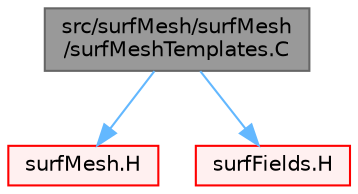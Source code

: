 digraph "src/surfMesh/surfMesh/surfMeshTemplates.C"
{
 // LATEX_PDF_SIZE
  bgcolor="transparent";
  edge [fontname=Helvetica,fontsize=10,labelfontname=Helvetica,labelfontsize=10];
  node [fontname=Helvetica,fontsize=10,shape=box,height=0.2,width=0.4];
  Node1 [id="Node000001",label="src/surfMesh/surfMesh\l/surfMeshTemplates.C",height=0.2,width=0.4,color="gray40", fillcolor="grey60", style="filled", fontcolor="black",tooltip=" "];
  Node1 -> Node2 [id="edge1_Node000001_Node000002",color="steelblue1",style="solid",tooltip=" "];
  Node2 [id="Node000002",label="surfMesh.H",height=0.2,width=0.4,color="red", fillcolor="#FFF0F0", style="filled",URL="$surfMesh_8H.html",tooltip=" "];
  Node1 -> Node261 [id="edge2_Node000001_Node000261",color="steelblue1",style="solid",tooltip=" "];
  Node261 [id="Node000261",label="surfFields.H",height=0.2,width=0.4,color="red", fillcolor="#FFF0F0", style="filled",URL="$surfFields_8H.html",tooltip=" "];
}
